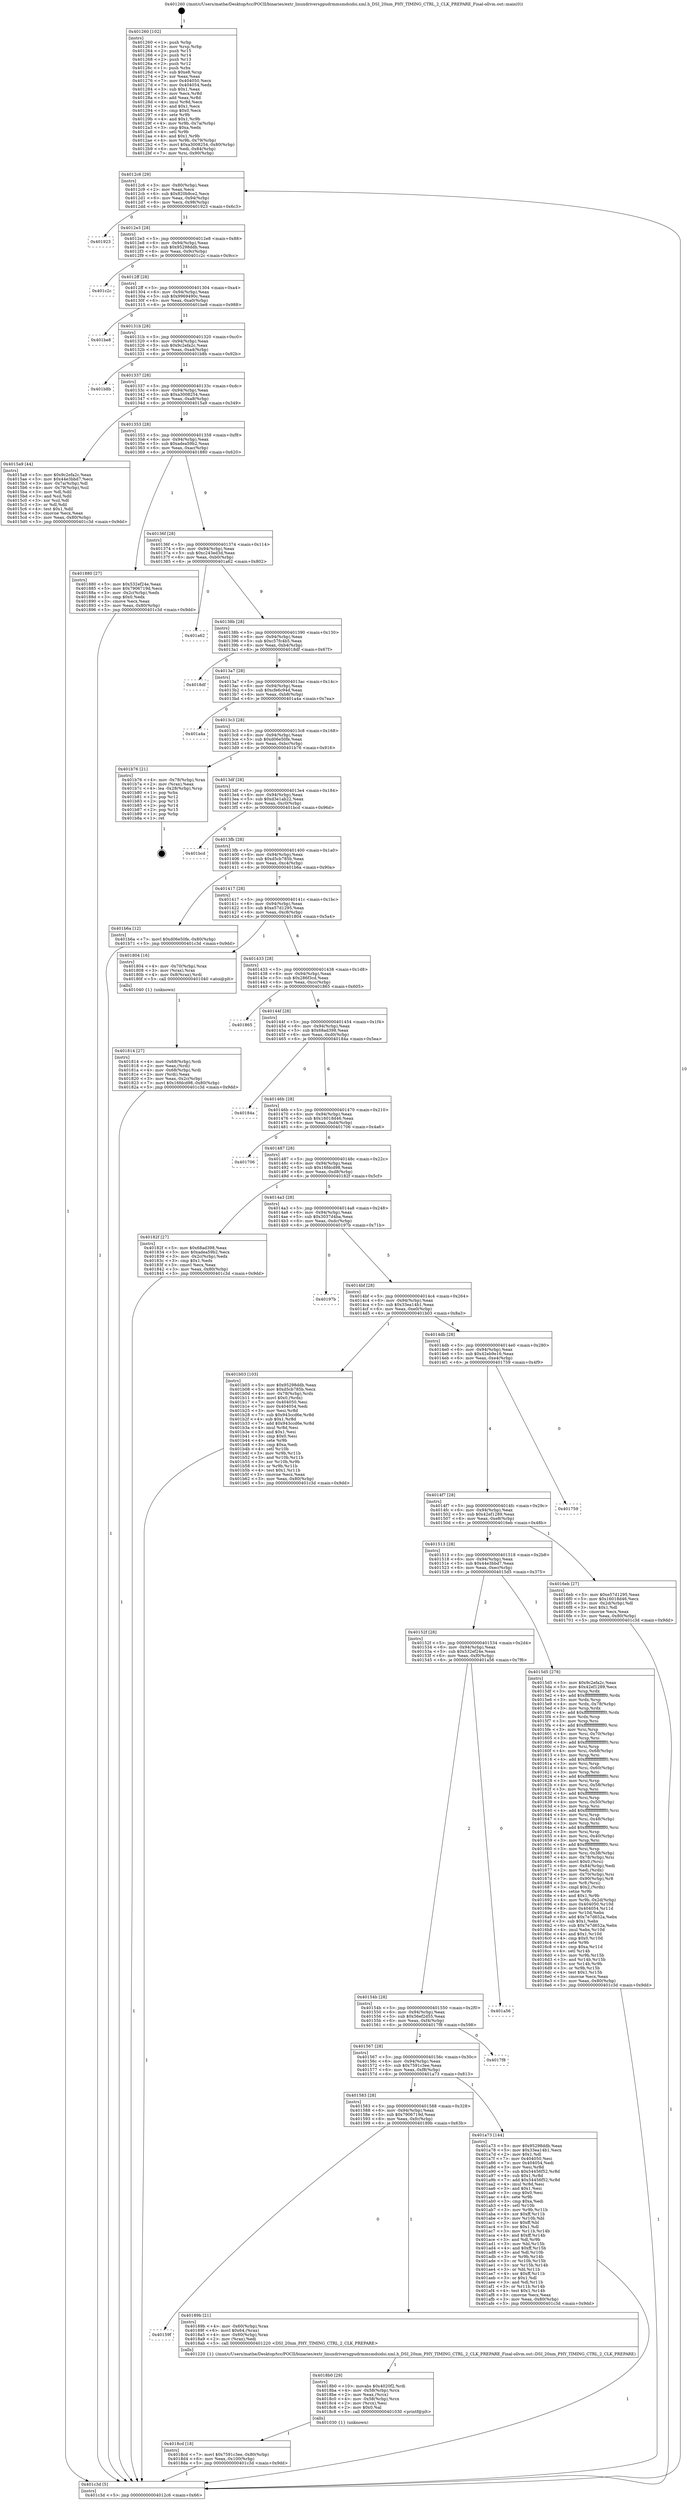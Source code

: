 digraph "0x401260" {
  label = "0x401260 (/mnt/c/Users/mathe/Desktop/tcc/POCII/binaries/extr_linuxdriversgpudrmmsmdsidsi.xml.h_DSI_20nm_PHY_TIMING_CTRL_2_CLK_PREPARE_Final-ollvm.out::main(0))"
  labelloc = "t"
  node[shape=record]

  Entry [label="",width=0.3,height=0.3,shape=circle,fillcolor=black,style=filled]
  "0x4012c6" [label="{
     0x4012c6 [29]\l
     | [instrs]\l
     &nbsp;&nbsp;0x4012c6 \<+3\>: mov -0x80(%rbp),%eax\l
     &nbsp;&nbsp;0x4012c9 \<+2\>: mov %eax,%ecx\l
     &nbsp;&nbsp;0x4012cb \<+6\>: sub $0x820b9ce2,%ecx\l
     &nbsp;&nbsp;0x4012d1 \<+6\>: mov %eax,-0x94(%rbp)\l
     &nbsp;&nbsp;0x4012d7 \<+6\>: mov %ecx,-0x98(%rbp)\l
     &nbsp;&nbsp;0x4012dd \<+6\>: je 0000000000401923 \<main+0x6c3\>\l
  }"]
  "0x401923" [label="{
     0x401923\l
  }", style=dashed]
  "0x4012e3" [label="{
     0x4012e3 [28]\l
     | [instrs]\l
     &nbsp;&nbsp;0x4012e3 \<+5\>: jmp 00000000004012e8 \<main+0x88\>\l
     &nbsp;&nbsp;0x4012e8 \<+6\>: mov -0x94(%rbp),%eax\l
     &nbsp;&nbsp;0x4012ee \<+5\>: sub $0x95298ddb,%eax\l
     &nbsp;&nbsp;0x4012f3 \<+6\>: mov %eax,-0x9c(%rbp)\l
     &nbsp;&nbsp;0x4012f9 \<+6\>: je 0000000000401c2c \<main+0x9cc\>\l
  }"]
  Exit [label="",width=0.3,height=0.3,shape=circle,fillcolor=black,style=filled,peripheries=2]
  "0x401c2c" [label="{
     0x401c2c\l
  }", style=dashed]
  "0x4012ff" [label="{
     0x4012ff [28]\l
     | [instrs]\l
     &nbsp;&nbsp;0x4012ff \<+5\>: jmp 0000000000401304 \<main+0xa4\>\l
     &nbsp;&nbsp;0x401304 \<+6\>: mov -0x94(%rbp),%eax\l
     &nbsp;&nbsp;0x40130a \<+5\>: sub $0x9969490c,%eax\l
     &nbsp;&nbsp;0x40130f \<+6\>: mov %eax,-0xa0(%rbp)\l
     &nbsp;&nbsp;0x401315 \<+6\>: je 0000000000401be8 \<main+0x988\>\l
  }"]
  "0x4018cd" [label="{
     0x4018cd [18]\l
     | [instrs]\l
     &nbsp;&nbsp;0x4018cd \<+7\>: movl $0x7591c3ee,-0x80(%rbp)\l
     &nbsp;&nbsp;0x4018d4 \<+6\>: mov %eax,-0x100(%rbp)\l
     &nbsp;&nbsp;0x4018da \<+5\>: jmp 0000000000401c3d \<main+0x9dd\>\l
  }"]
  "0x401be8" [label="{
     0x401be8\l
  }", style=dashed]
  "0x40131b" [label="{
     0x40131b [28]\l
     | [instrs]\l
     &nbsp;&nbsp;0x40131b \<+5\>: jmp 0000000000401320 \<main+0xc0\>\l
     &nbsp;&nbsp;0x401320 \<+6\>: mov -0x94(%rbp),%eax\l
     &nbsp;&nbsp;0x401326 \<+5\>: sub $0x9c2efa2c,%eax\l
     &nbsp;&nbsp;0x40132b \<+6\>: mov %eax,-0xa4(%rbp)\l
     &nbsp;&nbsp;0x401331 \<+6\>: je 0000000000401b8b \<main+0x92b\>\l
  }"]
  "0x4018b0" [label="{
     0x4018b0 [29]\l
     | [instrs]\l
     &nbsp;&nbsp;0x4018b0 \<+10\>: movabs $0x4020f2,%rdi\l
     &nbsp;&nbsp;0x4018ba \<+4\>: mov -0x58(%rbp),%rcx\l
     &nbsp;&nbsp;0x4018be \<+2\>: mov %eax,(%rcx)\l
     &nbsp;&nbsp;0x4018c0 \<+4\>: mov -0x58(%rbp),%rcx\l
     &nbsp;&nbsp;0x4018c4 \<+2\>: mov (%rcx),%esi\l
     &nbsp;&nbsp;0x4018c6 \<+2\>: mov $0x0,%al\l
     &nbsp;&nbsp;0x4018c8 \<+5\>: call 0000000000401030 \<printf@plt\>\l
     | [calls]\l
     &nbsp;&nbsp;0x401030 \{1\} (unknown)\l
  }"]
  "0x401b8b" [label="{
     0x401b8b\l
  }", style=dashed]
  "0x401337" [label="{
     0x401337 [28]\l
     | [instrs]\l
     &nbsp;&nbsp;0x401337 \<+5\>: jmp 000000000040133c \<main+0xdc\>\l
     &nbsp;&nbsp;0x40133c \<+6\>: mov -0x94(%rbp),%eax\l
     &nbsp;&nbsp;0x401342 \<+5\>: sub $0xa3008254,%eax\l
     &nbsp;&nbsp;0x401347 \<+6\>: mov %eax,-0xa8(%rbp)\l
     &nbsp;&nbsp;0x40134d \<+6\>: je 00000000004015a9 \<main+0x349\>\l
  }"]
  "0x40159f" [label="{
     0x40159f\l
  }", style=dashed]
  "0x4015a9" [label="{
     0x4015a9 [44]\l
     | [instrs]\l
     &nbsp;&nbsp;0x4015a9 \<+5\>: mov $0x9c2efa2c,%eax\l
     &nbsp;&nbsp;0x4015ae \<+5\>: mov $0x44e3bbd7,%ecx\l
     &nbsp;&nbsp;0x4015b3 \<+3\>: mov -0x7a(%rbp),%dl\l
     &nbsp;&nbsp;0x4015b6 \<+4\>: mov -0x79(%rbp),%sil\l
     &nbsp;&nbsp;0x4015ba \<+3\>: mov %dl,%dil\l
     &nbsp;&nbsp;0x4015bd \<+3\>: and %sil,%dil\l
     &nbsp;&nbsp;0x4015c0 \<+3\>: xor %sil,%dl\l
     &nbsp;&nbsp;0x4015c3 \<+3\>: or %dl,%dil\l
     &nbsp;&nbsp;0x4015c6 \<+4\>: test $0x1,%dil\l
     &nbsp;&nbsp;0x4015ca \<+3\>: cmovne %ecx,%eax\l
     &nbsp;&nbsp;0x4015cd \<+3\>: mov %eax,-0x80(%rbp)\l
     &nbsp;&nbsp;0x4015d0 \<+5\>: jmp 0000000000401c3d \<main+0x9dd\>\l
  }"]
  "0x401353" [label="{
     0x401353 [28]\l
     | [instrs]\l
     &nbsp;&nbsp;0x401353 \<+5\>: jmp 0000000000401358 \<main+0xf8\>\l
     &nbsp;&nbsp;0x401358 \<+6\>: mov -0x94(%rbp),%eax\l
     &nbsp;&nbsp;0x40135e \<+5\>: sub $0xadea59b2,%eax\l
     &nbsp;&nbsp;0x401363 \<+6\>: mov %eax,-0xac(%rbp)\l
     &nbsp;&nbsp;0x401369 \<+6\>: je 0000000000401880 \<main+0x620\>\l
  }"]
  "0x401c3d" [label="{
     0x401c3d [5]\l
     | [instrs]\l
     &nbsp;&nbsp;0x401c3d \<+5\>: jmp 00000000004012c6 \<main+0x66\>\l
  }"]
  "0x401260" [label="{
     0x401260 [102]\l
     | [instrs]\l
     &nbsp;&nbsp;0x401260 \<+1\>: push %rbp\l
     &nbsp;&nbsp;0x401261 \<+3\>: mov %rsp,%rbp\l
     &nbsp;&nbsp;0x401264 \<+2\>: push %r15\l
     &nbsp;&nbsp;0x401266 \<+2\>: push %r14\l
     &nbsp;&nbsp;0x401268 \<+2\>: push %r13\l
     &nbsp;&nbsp;0x40126a \<+2\>: push %r12\l
     &nbsp;&nbsp;0x40126c \<+1\>: push %rbx\l
     &nbsp;&nbsp;0x40126d \<+7\>: sub $0xe8,%rsp\l
     &nbsp;&nbsp;0x401274 \<+2\>: xor %eax,%eax\l
     &nbsp;&nbsp;0x401276 \<+7\>: mov 0x404050,%ecx\l
     &nbsp;&nbsp;0x40127d \<+7\>: mov 0x404054,%edx\l
     &nbsp;&nbsp;0x401284 \<+3\>: sub $0x1,%eax\l
     &nbsp;&nbsp;0x401287 \<+3\>: mov %ecx,%r8d\l
     &nbsp;&nbsp;0x40128a \<+3\>: add %eax,%r8d\l
     &nbsp;&nbsp;0x40128d \<+4\>: imul %r8d,%ecx\l
     &nbsp;&nbsp;0x401291 \<+3\>: and $0x1,%ecx\l
     &nbsp;&nbsp;0x401294 \<+3\>: cmp $0x0,%ecx\l
     &nbsp;&nbsp;0x401297 \<+4\>: sete %r9b\l
     &nbsp;&nbsp;0x40129b \<+4\>: and $0x1,%r9b\l
     &nbsp;&nbsp;0x40129f \<+4\>: mov %r9b,-0x7a(%rbp)\l
     &nbsp;&nbsp;0x4012a3 \<+3\>: cmp $0xa,%edx\l
     &nbsp;&nbsp;0x4012a6 \<+4\>: setl %r9b\l
     &nbsp;&nbsp;0x4012aa \<+4\>: and $0x1,%r9b\l
     &nbsp;&nbsp;0x4012ae \<+4\>: mov %r9b,-0x79(%rbp)\l
     &nbsp;&nbsp;0x4012b2 \<+7\>: movl $0xa3008254,-0x80(%rbp)\l
     &nbsp;&nbsp;0x4012b9 \<+6\>: mov %edi,-0x84(%rbp)\l
     &nbsp;&nbsp;0x4012bf \<+7\>: mov %rsi,-0x90(%rbp)\l
  }"]
  "0x40189b" [label="{
     0x40189b [21]\l
     | [instrs]\l
     &nbsp;&nbsp;0x40189b \<+4\>: mov -0x60(%rbp),%rax\l
     &nbsp;&nbsp;0x40189f \<+6\>: movl $0x64,(%rax)\l
     &nbsp;&nbsp;0x4018a5 \<+4\>: mov -0x60(%rbp),%rax\l
     &nbsp;&nbsp;0x4018a9 \<+2\>: mov (%rax),%edi\l
     &nbsp;&nbsp;0x4018ab \<+5\>: call 0000000000401220 \<DSI_20nm_PHY_TIMING_CTRL_2_CLK_PREPARE\>\l
     | [calls]\l
     &nbsp;&nbsp;0x401220 \{1\} (/mnt/c/Users/mathe/Desktop/tcc/POCII/binaries/extr_linuxdriversgpudrmmsmdsidsi.xml.h_DSI_20nm_PHY_TIMING_CTRL_2_CLK_PREPARE_Final-ollvm.out::DSI_20nm_PHY_TIMING_CTRL_2_CLK_PREPARE)\l
  }"]
  "0x401880" [label="{
     0x401880 [27]\l
     | [instrs]\l
     &nbsp;&nbsp;0x401880 \<+5\>: mov $0x532ef24e,%eax\l
     &nbsp;&nbsp;0x401885 \<+5\>: mov $0x7906719d,%ecx\l
     &nbsp;&nbsp;0x40188a \<+3\>: mov -0x2c(%rbp),%edx\l
     &nbsp;&nbsp;0x40188d \<+3\>: cmp $0x0,%edx\l
     &nbsp;&nbsp;0x401890 \<+3\>: cmove %ecx,%eax\l
     &nbsp;&nbsp;0x401893 \<+3\>: mov %eax,-0x80(%rbp)\l
     &nbsp;&nbsp;0x401896 \<+5\>: jmp 0000000000401c3d \<main+0x9dd\>\l
  }"]
  "0x40136f" [label="{
     0x40136f [28]\l
     | [instrs]\l
     &nbsp;&nbsp;0x40136f \<+5\>: jmp 0000000000401374 \<main+0x114\>\l
     &nbsp;&nbsp;0x401374 \<+6\>: mov -0x94(%rbp),%eax\l
     &nbsp;&nbsp;0x40137a \<+5\>: sub $0xc243ed3d,%eax\l
     &nbsp;&nbsp;0x40137f \<+6\>: mov %eax,-0xb0(%rbp)\l
     &nbsp;&nbsp;0x401385 \<+6\>: je 0000000000401a62 \<main+0x802\>\l
  }"]
  "0x401583" [label="{
     0x401583 [28]\l
     | [instrs]\l
     &nbsp;&nbsp;0x401583 \<+5\>: jmp 0000000000401588 \<main+0x328\>\l
     &nbsp;&nbsp;0x401588 \<+6\>: mov -0x94(%rbp),%eax\l
     &nbsp;&nbsp;0x40158e \<+5\>: sub $0x7906719d,%eax\l
     &nbsp;&nbsp;0x401593 \<+6\>: mov %eax,-0xfc(%rbp)\l
     &nbsp;&nbsp;0x401599 \<+6\>: je 000000000040189b \<main+0x63b\>\l
  }"]
  "0x401a62" [label="{
     0x401a62\l
  }", style=dashed]
  "0x40138b" [label="{
     0x40138b [28]\l
     | [instrs]\l
     &nbsp;&nbsp;0x40138b \<+5\>: jmp 0000000000401390 \<main+0x130\>\l
     &nbsp;&nbsp;0x401390 \<+6\>: mov -0x94(%rbp),%eax\l
     &nbsp;&nbsp;0x401396 \<+5\>: sub $0xc57fc4b5,%eax\l
     &nbsp;&nbsp;0x40139b \<+6\>: mov %eax,-0xb4(%rbp)\l
     &nbsp;&nbsp;0x4013a1 \<+6\>: je 00000000004018df \<main+0x67f\>\l
  }"]
  "0x401a73" [label="{
     0x401a73 [144]\l
     | [instrs]\l
     &nbsp;&nbsp;0x401a73 \<+5\>: mov $0x95298ddb,%eax\l
     &nbsp;&nbsp;0x401a78 \<+5\>: mov $0x33ea14b1,%ecx\l
     &nbsp;&nbsp;0x401a7d \<+2\>: mov $0x1,%dl\l
     &nbsp;&nbsp;0x401a7f \<+7\>: mov 0x404050,%esi\l
     &nbsp;&nbsp;0x401a86 \<+7\>: mov 0x404054,%edi\l
     &nbsp;&nbsp;0x401a8d \<+3\>: mov %esi,%r8d\l
     &nbsp;&nbsp;0x401a90 \<+7\>: sub $0x54456f52,%r8d\l
     &nbsp;&nbsp;0x401a97 \<+4\>: sub $0x1,%r8d\l
     &nbsp;&nbsp;0x401a9b \<+7\>: add $0x54456f52,%r8d\l
     &nbsp;&nbsp;0x401aa2 \<+4\>: imul %r8d,%esi\l
     &nbsp;&nbsp;0x401aa6 \<+3\>: and $0x1,%esi\l
     &nbsp;&nbsp;0x401aa9 \<+3\>: cmp $0x0,%esi\l
     &nbsp;&nbsp;0x401aac \<+4\>: sete %r9b\l
     &nbsp;&nbsp;0x401ab0 \<+3\>: cmp $0xa,%edi\l
     &nbsp;&nbsp;0x401ab3 \<+4\>: setl %r10b\l
     &nbsp;&nbsp;0x401ab7 \<+3\>: mov %r9b,%r11b\l
     &nbsp;&nbsp;0x401aba \<+4\>: xor $0xff,%r11b\l
     &nbsp;&nbsp;0x401abe \<+3\>: mov %r10b,%bl\l
     &nbsp;&nbsp;0x401ac1 \<+3\>: xor $0xff,%bl\l
     &nbsp;&nbsp;0x401ac4 \<+3\>: xor $0x1,%dl\l
     &nbsp;&nbsp;0x401ac7 \<+3\>: mov %r11b,%r14b\l
     &nbsp;&nbsp;0x401aca \<+4\>: and $0xff,%r14b\l
     &nbsp;&nbsp;0x401ace \<+3\>: and %dl,%r9b\l
     &nbsp;&nbsp;0x401ad1 \<+3\>: mov %bl,%r15b\l
     &nbsp;&nbsp;0x401ad4 \<+4\>: and $0xff,%r15b\l
     &nbsp;&nbsp;0x401ad8 \<+3\>: and %dl,%r10b\l
     &nbsp;&nbsp;0x401adb \<+3\>: or %r9b,%r14b\l
     &nbsp;&nbsp;0x401ade \<+3\>: or %r10b,%r15b\l
     &nbsp;&nbsp;0x401ae1 \<+3\>: xor %r15b,%r14b\l
     &nbsp;&nbsp;0x401ae4 \<+3\>: or %bl,%r11b\l
     &nbsp;&nbsp;0x401ae7 \<+4\>: xor $0xff,%r11b\l
     &nbsp;&nbsp;0x401aeb \<+3\>: or $0x1,%dl\l
     &nbsp;&nbsp;0x401aee \<+3\>: and %dl,%r11b\l
     &nbsp;&nbsp;0x401af1 \<+3\>: or %r11b,%r14b\l
     &nbsp;&nbsp;0x401af4 \<+4\>: test $0x1,%r14b\l
     &nbsp;&nbsp;0x401af8 \<+3\>: cmovne %ecx,%eax\l
     &nbsp;&nbsp;0x401afb \<+3\>: mov %eax,-0x80(%rbp)\l
     &nbsp;&nbsp;0x401afe \<+5\>: jmp 0000000000401c3d \<main+0x9dd\>\l
  }"]
  "0x4018df" [label="{
     0x4018df\l
  }", style=dashed]
  "0x4013a7" [label="{
     0x4013a7 [28]\l
     | [instrs]\l
     &nbsp;&nbsp;0x4013a7 \<+5\>: jmp 00000000004013ac \<main+0x14c\>\l
     &nbsp;&nbsp;0x4013ac \<+6\>: mov -0x94(%rbp),%eax\l
     &nbsp;&nbsp;0x4013b2 \<+5\>: sub $0xcfe6c94d,%eax\l
     &nbsp;&nbsp;0x4013b7 \<+6\>: mov %eax,-0xb8(%rbp)\l
     &nbsp;&nbsp;0x4013bd \<+6\>: je 0000000000401a4a \<main+0x7ea\>\l
  }"]
  "0x401567" [label="{
     0x401567 [28]\l
     | [instrs]\l
     &nbsp;&nbsp;0x401567 \<+5\>: jmp 000000000040156c \<main+0x30c\>\l
     &nbsp;&nbsp;0x40156c \<+6\>: mov -0x94(%rbp),%eax\l
     &nbsp;&nbsp;0x401572 \<+5\>: sub $0x7591c3ee,%eax\l
     &nbsp;&nbsp;0x401577 \<+6\>: mov %eax,-0xf8(%rbp)\l
     &nbsp;&nbsp;0x40157d \<+6\>: je 0000000000401a73 \<main+0x813\>\l
  }"]
  "0x401a4a" [label="{
     0x401a4a\l
  }", style=dashed]
  "0x4013c3" [label="{
     0x4013c3 [28]\l
     | [instrs]\l
     &nbsp;&nbsp;0x4013c3 \<+5\>: jmp 00000000004013c8 \<main+0x168\>\l
     &nbsp;&nbsp;0x4013c8 \<+6\>: mov -0x94(%rbp),%eax\l
     &nbsp;&nbsp;0x4013ce \<+5\>: sub $0xd06e50fe,%eax\l
     &nbsp;&nbsp;0x4013d3 \<+6\>: mov %eax,-0xbc(%rbp)\l
     &nbsp;&nbsp;0x4013d9 \<+6\>: je 0000000000401b76 \<main+0x916\>\l
  }"]
  "0x4017f8" [label="{
     0x4017f8\l
  }", style=dashed]
  "0x401b76" [label="{
     0x401b76 [21]\l
     | [instrs]\l
     &nbsp;&nbsp;0x401b76 \<+4\>: mov -0x78(%rbp),%rax\l
     &nbsp;&nbsp;0x401b7a \<+2\>: mov (%rax),%eax\l
     &nbsp;&nbsp;0x401b7c \<+4\>: lea -0x28(%rbp),%rsp\l
     &nbsp;&nbsp;0x401b80 \<+1\>: pop %rbx\l
     &nbsp;&nbsp;0x401b81 \<+2\>: pop %r12\l
     &nbsp;&nbsp;0x401b83 \<+2\>: pop %r13\l
     &nbsp;&nbsp;0x401b85 \<+2\>: pop %r14\l
     &nbsp;&nbsp;0x401b87 \<+2\>: pop %r15\l
     &nbsp;&nbsp;0x401b89 \<+1\>: pop %rbp\l
     &nbsp;&nbsp;0x401b8a \<+1\>: ret\l
  }"]
  "0x4013df" [label="{
     0x4013df [28]\l
     | [instrs]\l
     &nbsp;&nbsp;0x4013df \<+5\>: jmp 00000000004013e4 \<main+0x184\>\l
     &nbsp;&nbsp;0x4013e4 \<+6\>: mov -0x94(%rbp),%eax\l
     &nbsp;&nbsp;0x4013ea \<+5\>: sub $0xd3e1ab22,%eax\l
     &nbsp;&nbsp;0x4013ef \<+6\>: mov %eax,-0xc0(%rbp)\l
     &nbsp;&nbsp;0x4013f5 \<+6\>: je 0000000000401bcd \<main+0x96d\>\l
  }"]
  "0x40154b" [label="{
     0x40154b [28]\l
     | [instrs]\l
     &nbsp;&nbsp;0x40154b \<+5\>: jmp 0000000000401550 \<main+0x2f0\>\l
     &nbsp;&nbsp;0x401550 \<+6\>: mov -0x94(%rbp),%eax\l
     &nbsp;&nbsp;0x401556 \<+5\>: sub $0x56ef2d55,%eax\l
     &nbsp;&nbsp;0x40155b \<+6\>: mov %eax,-0xf4(%rbp)\l
     &nbsp;&nbsp;0x401561 \<+6\>: je 00000000004017f8 \<main+0x598\>\l
  }"]
  "0x401bcd" [label="{
     0x401bcd\l
  }", style=dashed]
  "0x4013fb" [label="{
     0x4013fb [28]\l
     | [instrs]\l
     &nbsp;&nbsp;0x4013fb \<+5\>: jmp 0000000000401400 \<main+0x1a0\>\l
     &nbsp;&nbsp;0x401400 \<+6\>: mov -0x94(%rbp),%eax\l
     &nbsp;&nbsp;0x401406 \<+5\>: sub $0xd5cb785b,%eax\l
     &nbsp;&nbsp;0x40140b \<+6\>: mov %eax,-0xc4(%rbp)\l
     &nbsp;&nbsp;0x401411 \<+6\>: je 0000000000401b6a \<main+0x90a\>\l
  }"]
  "0x401a56" [label="{
     0x401a56\l
  }", style=dashed]
  "0x401b6a" [label="{
     0x401b6a [12]\l
     | [instrs]\l
     &nbsp;&nbsp;0x401b6a \<+7\>: movl $0xd06e50fe,-0x80(%rbp)\l
     &nbsp;&nbsp;0x401b71 \<+5\>: jmp 0000000000401c3d \<main+0x9dd\>\l
  }"]
  "0x401417" [label="{
     0x401417 [28]\l
     | [instrs]\l
     &nbsp;&nbsp;0x401417 \<+5\>: jmp 000000000040141c \<main+0x1bc\>\l
     &nbsp;&nbsp;0x40141c \<+6\>: mov -0x94(%rbp),%eax\l
     &nbsp;&nbsp;0x401422 \<+5\>: sub $0xe57d1295,%eax\l
     &nbsp;&nbsp;0x401427 \<+6\>: mov %eax,-0xc8(%rbp)\l
     &nbsp;&nbsp;0x40142d \<+6\>: je 0000000000401804 \<main+0x5a4\>\l
  }"]
  "0x401814" [label="{
     0x401814 [27]\l
     | [instrs]\l
     &nbsp;&nbsp;0x401814 \<+4\>: mov -0x68(%rbp),%rdi\l
     &nbsp;&nbsp;0x401818 \<+2\>: mov %eax,(%rdi)\l
     &nbsp;&nbsp;0x40181a \<+4\>: mov -0x68(%rbp),%rdi\l
     &nbsp;&nbsp;0x40181e \<+2\>: mov (%rdi),%eax\l
     &nbsp;&nbsp;0x401820 \<+3\>: mov %eax,-0x2c(%rbp)\l
     &nbsp;&nbsp;0x401823 \<+7\>: movl $0x16fdcd98,-0x80(%rbp)\l
     &nbsp;&nbsp;0x40182a \<+5\>: jmp 0000000000401c3d \<main+0x9dd\>\l
  }"]
  "0x401804" [label="{
     0x401804 [16]\l
     | [instrs]\l
     &nbsp;&nbsp;0x401804 \<+4\>: mov -0x70(%rbp),%rax\l
     &nbsp;&nbsp;0x401808 \<+3\>: mov (%rax),%rax\l
     &nbsp;&nbsp;0x40180b \<+4\>: mov 0x8(%rax),%rdi\l
     &nbsp;&nbsp;0x40180f \<+5\>: call 0000000000401040 \<atoi@plt\>\l
     | [calls]\l
     &nbsp;&nbsp;0x401040 \{1\} (unknown)\l
  }"]
  "0x401433" [label="{
     0x401433 [28]\l
     | [instrs]\l
     &nbsp;&nbsp;0x401433 \<+5\>: jmp 0000000000401438 \<main+0x1d8\>\l
     &nbsp;&nbsp;0x401438 \<+6\>: mov -0x94(%rbp),%eax\l
     &nbsp;&nbsp;0x40143e \<+5\>: sub $0x286f3cd,%eax\l
     &nbsp;&nbsp;0x401443 \<+6\>: mov %eax,-0xcc(%rbp)\l
     &nbsp;&nbsp;0x401449 \<+6\>: je 0000000000401865 \<main+0x605\>\l
  }"]
  "0x40152f" [label="{
     0x40152f [28]\l
     | [instrs]\l
     &nbsp;&nbsp;0x40152f \<+5\>: jmp 0000000000401534 \<main+0x2d4\>\l
     &nbsp;&nbsp;0x401534 \<+6\>: mov -0x94(%rbp),%eax\l
     &nbsp;&nbsp;0x40153a \<+5\>: sub $0x532ef24e,%eax\l
     &nbsp;&nbsp;0x40153f \<+6\>: mov %eax,-0xf0(%rbp)\l
     &nbsp;&nbsp;0x401545 \<+6\>: je 0000000000401a56 \<main+0x7f6\>\l
  }"]
  "0x401865" [label="{
     0x401865\l
  }", style=dashed]
  "0x40144f" [label="{
     0x40144f [28]\l
     | [instrs]\l
     &nbsp;&nbsp;0x40144f \<+5\>: jmp 0000000000401454 \<main+0x1f4\>\l
     &nbsp;&nbsp;0x401454 \<+6\>: mov -0x94(%rbp),%eax\l
     &nbsp;&nbsp;0x40145a \<+5\>: sub $0x68ad398,%eax\l
     &nbsp;&nbsp;0x40145f \<+6\>: mov %eax,-0xd0(%rbp)\l
     &nbsp;&nbsp;0x401465 \<+6\>: je 000000000040184a \<main+0x5ea\>\l
  }"]
  "0x4015d5" [label="{
     0x4015d5 [278]\l
     | [instrs]\l
     &nbsp;&nbsp;0x4015d5 \<+5\>: mov $0x9c2efa2c,%eax\l
     &nbsp;&nbsp;0x4015da \<+5\>: mov $0x42ef1289,%ecx\l
     &nbsp;&nbsp;0x4015df \<+3\>: mov %rsp,%rdx\l
     &nbsp;&nbsp;0x4015e2 \<+4\>: add $0xfffffffffffffff0,%rdx\l
     &nbsp;&nbsp;0x4015e6 \<+3\>: mov %rdx,%rsp\l
     &nbsp;&nbsp;0x4015e9 \<+4\>: mov %rdx,-0x78(%rbp)\l
     &nbsp;&nbsp;0x4015ed \<+3\>: mov %rsp,%rdx\l
     &nbsp;&nbsp;0x4015f0 \<+4\>: add $0xfffffffffffffff0,%rdx\l
     &nbsp;&nbsp;0x4015f4 \<+3\>: mov %rdx,%rsp\l
     &nbsp;&nbsp;0x4015f7 \<+3\>: mov %rsp,%rsi\l
     &nbsp;&nbsp;0x4015fa \<+4\>: add $0xfffffffffffffff0,%rsi\l
     &nbsp;&nbsp;0x4015fe \<+3\>: mov %rsi,%rsp\l
     &nbsp;&nbsp;0x401601 \<+4\>: mov %rsi,-0x70(%rbp)\l
     &nbsp;&nbsp;0x401605 \<+3\>: mov %rsp,%rsi\l
     &nbsp;&nbsp;0x401608 \<+4\>: add $0xfffffffffffffff0,%rsi\l
     &nbsp;&nbsp;0x40160c \<+3\>: mov %rsi,%rsp\l
     &nbsp;&nbsp;0x40160f \<+4\>: mov %rsi,-0x68(%rbp)\l
     &nbsp;&nbsp;0x401613 \<+3\>: mov %rsp,%rsi\l
     &nbsp;&nbsp;0x401616 \<+4\>: add $0xfffffffffffffff0,%rsi\l
     &nbsp;&nbsp;0x40161a \<+3\>: mov %rsi,%rsp\l
     &nbsp;&nbsp;0x40161d \<+4\>: mov %rsi,-0x60(%rbp)\l
     &nbsp;&nbsp;0x401621 \<+3\>: mov %rsp,%rsi\l
     &nbsp;&nbsp;0x401624 \<+4\>: add $0xfffffffffffffff0,%rsi\l
     &nbsp;&nbsp;0x401628 \<+3\>: mov %rsi,%rsp\l
     &nbsp;&nbsp;0x40162b \<+4\>: mov %rsi,-0x58(%rbp)\l
     &nbsp;&nbsp;0x40162f \<+3\>: mov %rsp,%rsi\l
     &nbsp;&nbsp;0x401632 \<+4\>: add $0xfffffffffffffff0,%rsi\l
     &nbsp;&nbsp;0x401636 \<+3\>: mov %rsi,%rsp\l
     &nbsp;&nbsp;0x401639 \<+4\>: mov %rsi,-0x50(%rbp)\l
     &nbsp;&nbsp;0x40163d \<+3\>: mov %rsp,%rsi\l
     &nbsp;&nbsp;0x401640 \<+4\>: add $0xfffffffffffffff0,%rsi\l
     &nbsp;&nbsp;0x401644 \<+3\>: mov %rsi,%rsp\l
     &nbsp;&nbsp;0x401647 \<+4\>: mov %rsi,-0x48(%rbp)\l
     &nbsp;&nbsp;0x40164b \<+3\>: mov %rsp,%rsi\l
     &nbsp;&nbsp;0x40164e \<+4\>: add $0xfffffffffffffff0,%rsi\l
     &nbsp;&nbsp;0x401652 \<+3\>: mov %rsi,%rsp\l
     &nbsp;&nbsp;0x401655 \<+4\>: mov %rsi,-0x40(%rbp)\l
     &nbsp;&nbsp;0x401659 \<+3\>: mov %rsp,%rsi\l
     &nbsp;&nbsp;0x40165c \<+4\>: add $0xfffffffffffffff0,%rsi\l
     &nbsp;&nbsp;0x401660 \<+3\>: mov %rsi,%rsp\l
     &nbsp;&nbsp;0x401663 \<+4\>: mov %rsi,-0x38(%rbp)\l
     &nbsp;&nbsp;0x401667 \<+4\>: mov -0x78(%rbp),%rsi\l
     &nbsp;&nbsp;0x40166b \<+6\>: movl $0x0,(%rsi)\l
     &nbsp;&nbsp;0x401671 \<+6\>: mov -0x84(%rbp),%edi\l
     &nbsp;&nbsp;0x401677 \<+2\>: mov %edi,(%rdx)\l
     &nbsp;&nbsp;0x401679 \<+4\>: mov -0x70(%rbp),%rsi\l
     &nbsp;&nbsp;0x40167d \<+7\>: mov -0x90(%rbp),%r8\l
     &nbsp;&nbsp;0x401684 \<+3\>: mov %r8,(%rsi)\l
     &nbsp;&nbsp;0x401687 \<+3\>: cmpl $0x2,(%rdx)\l
     &nbsp;&nbsp;0x40168a \<+4\>: setne %r9b\l
     &nbsp;&nbsp;0x40168e \<+4\>: and $0x1,%r9b\l
     &nbsp;&nbsp;0x401692 \<+4\>: mov %r9b,-0x2d(%rbp)\l
     &nbsp;&nbsp;0x401696 \<+8\>: mov 0x404050,%r10d\l
     &nbsp;&nbsp;0x40169e \<+8\>: mov 0x404054,%r11d\l
     &nbsp;&nbsp;0x4016a6 \<+3\>: mov %r10d,%ebx\l
     &nbsp;&nbsp;0x4016a9 \<+6\>: add $0x7e7d652a,%ebx\l
     &nbsp;&nbsp;0x4016af \<+3\>: sub $0x1,%ebx\l
     &nbsp;&nbsp;0x4016b2 \<+6\>: sub $0x7e7d652a,%ebx\l
     &nbsp;&nbsp;0x4016b8 \<+4\>: imul %ebx,%r10d\l
     &nbsp;&nbsp;0x4016bc \<+4\>: and $0x1,%r10d\l
     &nbsp;&nbsp;0x4016c0 \<+4\>: cmp $0x0,%r10d\l
     &nbsp;&nbsp;0x4016c4 \<+4\>: sete %r9b\l
     &nbsp;&nbsp;0x4016c8 \<+4\>: cmp $0xa,%r11d\l
     &nbsp;&nbsp;0x4016cc \<+4\>: setl %r14b\l
     &nbsp;&nbsp;0x4016d0 \<+3\>: mov %r9b,%r15b\l
     &nbsp;&nbsp;0x4016d3 \<+3\>: and %r14b,%r15b\l
     &nbsp;&nbsp;0x4016d6 \<+3\>: xor %r14b,%r9b\l
     &nbsp;&nbsp;0x4016d9 \<+3\>: or %r9b,%r15b\l
     &nbsp;&nbsp;0x4016dc \<+4\>: test $0x1,%r15b\l
     &nbsp;&nbsp;0x4016e0 \<+3\>: cmovne %ecx,%eax\l
     &nbsp;&nbsp;0x4016e3 \<+3\>: mov %eax,-0x80(%rbp)\l
     &nbsp;&nbsp;0x4016e6 \<+5\>: jmp 0000000000401c3d \<main+0x9dd\>\l
  }"]
  "0x40184a" [label="{
     0x40184a\l
  }", style=dashed]
  "0x40146b" [label="{
     0x40146b [28]\l
     | [instrs]\l
     &nbsp;&nbsp;0x40146b \<+5\>: jmp 0000000000401470 \<main+0x210\>\l
     &nbsp;&nbsp;0x401470 \<+6\>: mov -0x94(%rbp),%eax\l
     &nbsp;&nbsp;0x401476 \<+5\>: sub $0x16018d46,%eax\l
     &nbsp;&nbsp;0x40147b \<+6\>: mov %eax,-0xd4(%rbp)\l
     &nbsp;&nbsp;0x401481 \<+6\>: je 0000000000401706 \<main+0x4a6\>\l
  }"]
  "0x401513" [label="{
     0x401513 [28]\l
     | [instrs]\l
     &nbsp;&nbsp;0x401513 \<+5\>: jmp 0000000000401518 \<main+0x2b8\>\l
     &nbsp;&nbsp;0x401518 \<+6\>: mov -0x94(%rbp),%eax\l
     &nbsp;&nbsp;0x40151e \<+5\>: sub $0x44e3bbd7,%eax\l
     &nbsp;&nbsp;0x401523 \<+6\>: mov %eax,-0xec(%rbp)\l
     &nbsp;&nbsp;0x401529 \<+6\>: je 00000000004015d5 \<main+0x375\>\l
  }"]
  "0x401706" [label="{
     0x401706\l
  }", style=dashed]
  "0x401487" [label="{
     0x401487 [28]\l
     | [instrs]\l
     &nbsp;&nbsp;0x401487 \<+5\>: jmp 000000000040148c \<main+0x22c\>\l
     &nbsp;&nbsp;0x40148c \<+6\>: mov -0x94(%rbp),%eax\l
     &nbsp;&nbsp;0x401492 \<+5\>: sub $0x16fdcd98,%eax\l
     &nbsp;&nbsp;0x401497 \<+6\>: mov %eax,-0xd8(%rbp)\l
     &nbsp;&nbsp;0x40149d \<+6\>: je 000000000040182f \<main+0x5cf\>\l
  }"]
  "0x4016eb" [label="{
     0x4016eb [27]\l
     | [instrs]\l
     &nbsp;&nbsp;0x4016eb \<+5\>: mov $0xe57d1295,%eax\l
     &nbsp;&nbsp;0x4016f0 \<+5\>: mov $0x16018d46,%ecx\l
     &nbsp;&nbsp;0x4016f5 \<+3\>: mov -0x2d(%rbp),%dl\l
     &nbsp;&nbsp;0x4016f8 \<+3\>: test $0x1,%dl\l
     &nbsp;&nbsp;0x4016fb \<+3\>: cmovne %ecx,%eax\l
     &nbsp;&nbsp;0x4016fe \<+3\>: mov %eax,-0x80(%rbp)\l
     &nbsp;&nbsp;0x401701 \<+5\>: jmp 0000000000401c3d \<main+0x9dd\>\l
  }"]
  "0x40182f" [label="{
     0x40182f [27]\l
     | [instrs]\l
     &nbsp;&nbsp;0x40182f \<+5\>: mov $0x68ad398,%eax\l
     &nbsp;&nbsp;0x401834 \<+5\>: mov $0xadea59b2,%ecx\l
     &nbsp;&nbsp;0x401839 \<+3\>: mov -0x2c(%rbp),%edx\l
     &nbsp;&nbsp;0x40183c \<+3\>: cmp $0x1,%edx\l
     &nbsp;&nbsp;0x40183f \<+3\>: cmovl %ecx,%eax\l
     &nbsp;&nbsp;0x401842 \<+3\>: mov %eax,-0x80(%rbp)\l
     &nbsp;&nbsp;0x401845 \<+5\>: jmp 0000000000401c3d \<main+0x9dd\>\l
  }"]
  "0x4014a3" [label="{
     0x4014a3 [28]\l
     | [instrs]\l
     &nbsp;&nbsp;0x4014a3 \<+5\>: jmp 00000000004014a8 \<main+0x248\>\l
     &nbsp;&nbsp;0x4014a8 \<+6\>: mov -0x94(%rbp),%eax\l
     &nbsp;&nbsp;0x4014ae \<+5\>: sub $0x3037d4ba,%eax\l
     &nbsp;&nbsp;0x4014b3 \<+6\>: mov %eax,-0xdc(%rbp)\l
     &nbsp;&nbsp;0x4014b9 \<+6\>: je 000000000040197b \<main+0x71b\>\l
  }"]
  "0x4014f7" [label="{
     0x4014f7 [28]\l
     | [instrs]\l
     &nbsp;&nbsp;0x4014f7 \<+5\>: jmp 00000000004014fc \<main+0x29c\>\l
     &nbsp;&nbsp;0x4014fc \<+6\>: mov -0x94(%rbp),%eax\l
     &nbsp;&nbsp;0x401502 \<+5\>: sub $0x42ef1289,%eax\l
     &nbsp;&nbsp;0x401507 \<+6\>: mov %eax,-0xe8(%rbp)\l
     &nbsp;&nbsp;0x40150d \<+6\>: je 00000000004016eb \<main+0x48b\>\l
  }"]
  "0x40197b" [label="{
     0x40197b\l
  }", style=dashed]
  "0x4014bf" [label="{
     0x4014bf [28]\l
     | [instrs]\l
     &nbsp;&nbsp;0x4014bf \<+5\>: jmp 00000000004014c4 \<main+0x264\>\l
     &nbsp;&nbsp;0x4014c4 \<+6\>: mov -0x94(%rbp),%eax\l
     &nbsp;&nbsp;0x4014ca \<+5\>: sub $0x33ea14b1,%eax\l
     &nbsp;&nbsp;0x4014cf \<+6\>: mov %eax,-0xe0(%rbp)\l
     &nbsp;&nbsp;0x4014d5 \<+6\>: je 0000000000401b03 \<main+0x8a3\>\l
  }"]
  "0x401759" [label="{
     0x401759\l
  }", style=dashed]
  "0x401b03" [label="{
     0x401b03 [103]\l
     | [instrs]\l
     &nbsp;&nbsp;0x401b03 \<+5\>: mov $0x95298ddb,%eax\l
     &nbsp;&nbsp;0x401b08 \<+5\>: mov $0xd5cb785b,%ecx\l
     &nbsp;&nbsp;0x401b0d \<+4\>: mov -0x78(%rbp),%rdx\l
     &nbsp;&nbsp;0x401b11 \<+6\>: movl $0x0,(%rdx)\l
     &nbsp;&nbsp;0x401b17 \<+7\>: mov 0x404050,%esi\l
     &nbsp;&nbsp;0x401b1e \<+7\>: mov 0x404054,%edi\l
     &nbsp;&nbsp;0x401b25 \<+3\>: mov %esi,%r8d\l
     &nbsp;&nbsp;0x401b28 \<+7\>: sub $0x943ccd6e,%r8d\l
     &nbsp;&nbsp;0x401b2f \<+4\>: sub $0x1,%r8d\l
     &nbsp;&nbsp;0x401b33 \<+7\>: add $0x943ccd6e,%r8d\l
     &nbsp;&nbsp;0x401b3a \<+4\>: imul %r8d,%esi\l
     &nbsp;&nbsp;0x401b3e \<+3\>: and $0x1,%esi\l
     &nbsp;&nbsp;0x401b41 \<+3\>: cmp $0x0,%esi\l
     &nbsp;&nbsp;0x401b44 \<+4\>: sete %r9b\l
     &nbsp;&nbsp;0x401b48 \<+3\>: cmp $0xa,%edi\l
     &nbsp;&nbsp;0x401b4b \<+4\>: setl %r10b\l
     &nbsp;&nbsp;0x401b4f \<+3\>: mov %r9b,%r11b\l
     &nbsp;&nbsp;0x401b52 \<+3\>: and %r10b,%r11b\l
     &nbsp;&nbsp;0x401b55 \<+3\>: xor %r10b,%r9b\l
     &nbsp;&nbsp;0x401b58 \<+3\>: or %r9b,%r11b\l
     &nbsp;&nbsp;0x401b5b \<+4\>: test $0x1,%r11b\l
     &nbsp;&nbsp;0x401b5f \<+3\>: cmovne %ecx,%eax\l
     &nbsp;&nbsp;0x401b62 \<+3\>: mov %eax,-0x80(%rbp)\l
     &nbsp;&nbsp;0x401b65 \<+5\>: jmp 0000000000401c3d \<main+0x9dd\>\l
  }"]
  "0x4014db" [label="{
     0x4014db [28]\l
     | [instrs]\l
     &nbsp;&nbsp;0x4014db \<+5\>: jmp 00000000004014e0 \<main+0x280\>\l
     &nbsp;&nbsp;0x4014e0 \<+6\>: mov -0x94(%rbp),%eax\l
     &nbsp;&nbsp;0x4014e6 \<+5\>: sub $0x42eb9e16,%eax\l
     &nbsp;&nbsp;0x4014eb \<+6\>: mov %eax,-0xe4(%rbp)\l
     &nbsp;&nbsp;0x4014f1 \<+6\>: je 0000000000401759 \<main+0x4f9\>\l
  }"]
  Entry -> "0x401260" [label=" 1"]
  "0x4012c6" -> "0x401923" [label=" 0"]
  "0x4012c6" -> "0x4012e3" [label=" 11"]
  "0x401b76" -> Exit [label=" 1"]
  "0x4012e3" -> "0x401c2c" [label=" 0"]
  "0x4012e3" -> "0x4012ff" [label=" 11"]
  "0x401b6a" -> "0x401c3d" [label=" 1"]
  "0x4012ff" -> "0x401be8" [label=" 0"]
  "0x4012ff" -> "0x40131b" [label=" 11"]
  "0x401b03" -> "0x401c3d" [label=" 1"]
  "0x40131b" -> "0x401b8b" [label=" 0"]
  "0x40131b" -> "0x401337" [label=" 11"]
  "0x401a73" -> "0x401c3d" [label=" 1"]
  "0x401337" -> "0x4015a9" [label=" 1"]
  "0x401337" -> "0x401353" [label=" 10"]
  "0x4015a9" -> "0x401c3d" [label=" 1"]
  "0x401260" -> "0x4012c6" [label=" 1"]
  "0x401c3d" -> "0x4012c6" [label=" 10"]
  "0x4018cd" -> "0x401c3d" [label=" 1"]
  "0x401353" -> "0x401880" [label=" 1"]
  "0x401353" -> "0x40136f" [label=" 9"]
  "0x4018b0" -> "0x4018cd" [label=" 1"]
  "0x40136f" -> "0x401a62" [label=" 0"]
  "0x40136f" -> "0x40138b" [label=" 9"]
  "0x401583" -> "0x40159f" [label=" 0"]
  "0x40138b" -> "0x4018df" [label=" 0"]
  "0x40138b" -> "0x4013a7" [label=" 9"]
  "0x401583" -> "0x40189b" [label=" 1"]
  "0x4013a7" -> "0x401a4a" [label=" 0"]
  "0x4013a7" -> "0x4013c3" [label=" 9"]
  "0x401567" -> "0x401583" [label=" 1"]
  "0x4013c3" -> "0x401b76" [label=" 1"]
  "0x4013c3" -> "0x4013df" [label=" 8"]
  "0x401567" -> "0x401a73" [label=" 1"]
  "0x4013df" -> "0x401bcd" [label=" 0"]
  "0x4013df" -> "0x4013fb" [label=" 8"]
  "0x40154b" -> "0x401567" [label=" 2"]
  "0x4013fb" -> "0x401b6a" [label=" 1"]
  "0x4013fb" -> "0x401417" [label=" 7"]
  "0x40154b" -> "0x4017f8" [label=" 0"]
  "0x401417" -> "0x401804" [label=" 1"]
  "0x401417" -> "0x401433" [label=" 6"]
  "0x40152f" -> "0x40154b" [label=" 2"]
  "0x401433" -> "0x401865" [label=" 0"]
  "0x401433" -> "0x40144f" [label=" 6"]
  "0x40189b" -> "0x4018b0" [label=" 1"]
  "0x40144f" -> "0x40184a" [label=" 0"]
  "0x40144f" -> "0x40146b" [label=" 6"]
  "0x401880" -> "0x401c3d" [label=" 1"]
  "0x40146b" -> "0x401706" [label=" 0"]
  "0x40146b" -> "0x401487" [label=" 6"]
  "0x401814" -> "0x401c3d" [label=" 1"]
  "0x401487" -> "0x40182f" [label=" 1"]
  "0x401487" -> "0x4014a3" [label=" 5"]
  "0x401804" -> "0x401814" [label=" 1"]
  "0x4014a3" -> "0x40197b" [label=" 0"]
  "0x4014a3" -> "0x4014bf" [label=" 5"]
  "0x4015d5" -> "0x401c3d" [label=" 1"]
  "0x4014bf" -> "0x401b03" [label=" 1"]
  "0x4014bf" -> "0x4014db" [label=" 4"]
  "0x40152f" -> "0x401a56" [label=" 0"]
  "0x4014db" -> "0x401759" [label=" 0"]
  "0x4014db" -> "0x4014f7" [label=" 4"]
  "0x4016eb" -> "0x401c3d" [label=" 1"]
  "0x4014f7" -> "0x4016eb" [label=" 1"]
  "0x4014f7" -> "0x401513" [label=" 3"]
  "0x40182f" -> "0x401c3d" [label=" 1"]
  "0x401513" -> "0x4015d5" [label=" 1"]
  "0x401513" -> "0x40152f" [label=" 2"]
}
